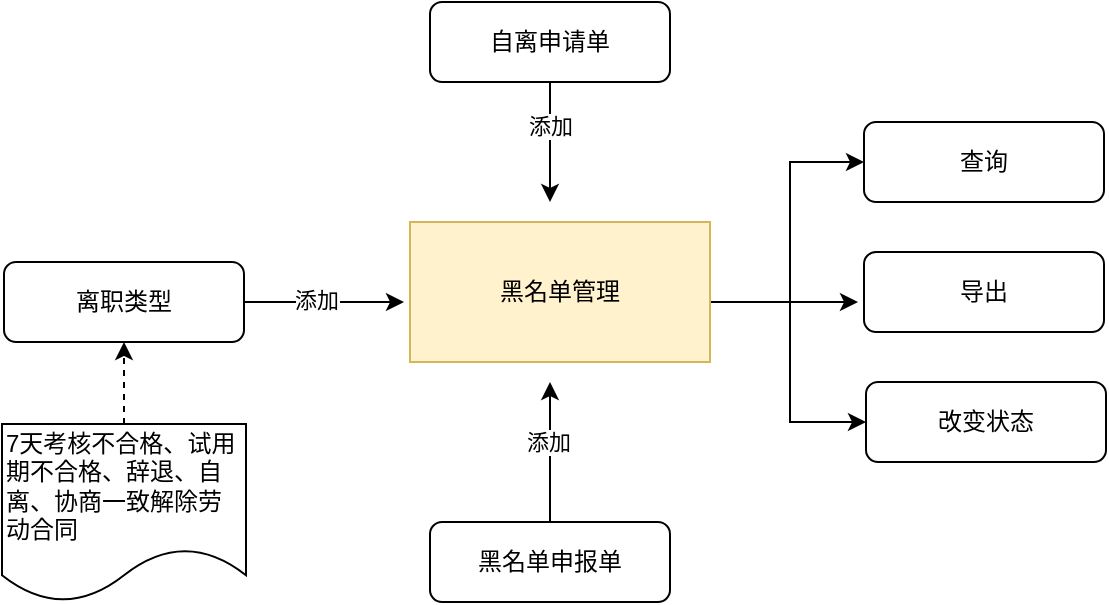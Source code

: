 <mxfile version="22.1.15" type="github">
  <diagram id="C5RBs43oDa-KdzZeNtuy" name="Page-1">
    <mxGraphModel dx="861" dy="504" grid="0" gridSize="10" guides="1" tooltips="1" connect="1" arrows="1" fold="1" page="1" pageScale="1" pageWidth="827" pageHeight="1169" math="0" shadow="0">
      <root>
        <mxCell id="WIyWlLk6GJQsqaUBKTNV-0" />
        <mxCell id="WIyWlLk6GJQsqaUBKTNV-1" parent="WIyWlLk6GJQsqaUBKTNV-0" />
        <mxCell id="JpIcm6Wrq2u5Y_Ei307J-7" style="edgeStyle=orthogonalEdgeStyle;rounded=0;orthogonalLoop=1;jettySize=auto;html=1;exitX=0.5;exitY=1;exitDx=0;exitDy=0;" edge="1" parent="WIyWlLk6GJQsqaUBKTNV-1" source="WIyWlLk6GJQsqaUBKTNV-3">
          <mxGeometry relative="1" as="geometry">
            <mxPoint x="443" y="150" as="targetPoint" />
          </mxGeometry>
        </mxCell>
        <mxCell id="JpIcm6Wrq2u5Y_Ei307J-8" value="添加" style="edgeLabel;html=1;align=center;verticalAlign=middle;resizable=0;points=[];" vertex="1" connectable="0" parent="JpIcm6Wrq2u5Y_Ei307J-7">
          <mxGeometry x="-0.29" relative="1" as="geometry">
            <mxPoint as="offset" />
          </mxGeometry>
        </mxCell>
        <mxCell id="WIyWlLk6GJQsqaUBKTNV-3" value="自离申请单" style="rounded=1;whiteSpace=wrap;html=1;fontSize=12;glass=0;strokeWidth=1;shadow=0;" parent="WIyWlLk6GJQsqaUBKTNV-1" vertex="1">
          <mxGeometry x="383" y="50" width="120" height="40" as="geometry" />
        </mxCell>
        <mxCell id="a5nCYQqvabExwrjgl8ng-15" style="edgeStyle=orthogonalEdgeStyle;rounded=0;orthogonalLoop=1;jettySize=auto;html=1;exitX=1;exitY=0.5;exitDx=0;exitDy=0;entryX=0;entryY=0.5;entryDx=0;entryDy=0;" parent="WIyWlLk6GJQsqaUBKTNV-1" edge="1">
          <mxGeometry relative="1" as="geometry">
            <mxPoint x="523" y="200" as="sourcePoint" />
            <mxPoint x="597" y="200" as="targetPoint" />
          </mxGeometry>
        </mxCell>
        <mxCell id="a5nCYQqvabExwrjgl8ng-16" style="edgeStyle=orthogonalEdgeStyle;rounded=0;orthogonalLoop=1;jettySize=auto;html=1;exitX=1;exitY=0.5;exitDx=0;exitDy=0;entryX=0;entryY=0.5;entryDx=0;entryDy=0;" parent="WIyWlLk6GJQsqaUBKTNV-1" source="a5nCYQqvabExwrjgl8ng-5" target="a5nCYQqvabExwrjgl8ng-9" edge="1">
          <mxGeometry relative="1" as="geometry">
            <Array as="points">
              <mxPoint x="523" y="200" />
              <mxPoint x="563" y="200" />
              <mxPoint x="563" y="130" />
            </Array>
          </mxGeometry>
        </mxCell>
        <mxCell id="a5nCYQqvabExwrjgl8ng-17" style="edgeStyle=orthogonalEdgeStyle;rounded=0;orthogonalLoop=1;jettySize=auto;html=1;exitX=1;exitY=0.5;exitDx=0;exitDy=0;entryX=0;entryY=0.5;entryDx=0;entryDy=0;" parent="WIyWlLk6GJQsqaUBKTNV-1" source="a5nCYQqvabExwrjgl8ng-5" target="a5nCYQqvabExwrjgl8ng-12" edge="1">
          <mxGeometry relative="1" as="geometry">
            <Array as="points">
              <mxPoint x="523" y="200" />
              <mxPoint x="563" y="200" />
              <mxPoint x="563" y="260" />
              <mxPoint x="597" y="260" />
            </Array>
          </mxGeometry>
        </mxCell>
        <mxCell id="a5nCYQqvabExwrjgl8ng-5" value="黑名单管理" style="rounded=0;whiteSpace=wrap;html=1;fillColor=#fff2cc;strokeColor=#d6b656;" parent="WIyWlLk6GJQsqaUBKTNV-1" vertex="1">
          <mxGeometry x="373" y="160" width="150" height="70" as="geometry" />
        </mxCell>
        <mxCell id="a5nCYQqvabExwrjgl8ng-9" value="查询" style="rounded=1;whiteSpace=wrap;html=1;fontSize=12;glass=0;strokeWidth=1;shadow=0;" parent="WIyWlLk6GJQsqaUBKTNV-1" vertex="1">
          <mxGeometry x="600" y="110" width="120" height="40" as="geometry" />
        </mxCell>
        <mxCell id="a5nCYQqvabExwrjgl8ng-10" value="导出" style="rounded=1;whiteSpace=wrap;html=1;fontSize=12;glass=0;strokeWidth=1;shadow=0;" parent="WIyWlLk6GJQsqaUBKTNV-1" vertex="1">
          <mxGeometry x="600" y="175" width="120" height="40" as="geometry" />
        </mxCell>
        <mxCell id="a5nCYQqvabExwrjgl8ng-12" value="改变状态" style="rounded=1;whiteSpace=wrap;html=1;fontSize=12;glass=0;strokeWidth=1;shadow=0;" parent="WIyWlLk6GJQsqaUBKTNV-1" vertex="1">
          <mxGeometry x="601" y="240" width="120" height="40" as="geometry" />
        </mxCell>
        <mxCell id="JpIcm6Wrq2u5Y_Ei307J-1" style="edgeStyle=orthogonalEdgeStyle;rounded=0;orthogonalLoop=1;jettySize=auto;html=1;exitX=1;exitY=0.5;exitDx=0;exitDy=0;" edge="1" parent="WIyWlLk6GJQsqaUBKTNV-1" source="JpIcm6Wrq2u5Y_Ei307J-0">
          <mxGeometry relative="1" as="geometry">
            <mxPoint x="370" y="200" as="targetPoint" />
          </mxGeometry>
        </mxCell>
        <mxCell id="JpIcm6Wrq2u5Y_Ei307J-10" value="添加" style="edgeLabel;html=1;align=center;verticalAlign=middle;resizable=0;points=[];" vertex="1" connectable="0" parent="JpIcm6Wrq2u5Y_Ei307J-1">
          <mxGeometry x="-0.109" y="1" relative="1" as="geometry">
            <mxPoint as="offset" />
          </mxGeometry>
        </mxCell>
        <mxCell id="JpIcm6Wrq2u5Y_Ei307J-0" value="离职类型" style="rounded=1;whiteSpace=wrap;html=1;fontSize=12;glass=0;strokeWidth=1;shadow=0;" vertex="1" parent="WIyWlLk6GJQsqaUBKTNV-1">
          <mxGeometry x="170" y="180" width="120" height="40" as="geometry" />
        </mxCell>
        <mxCell id="JpIcm6Wrq2u5Y_Ei307J-6" style="edgeStyle=orthogonalEdgeStyle;rounded=0;orthogonalLoop=1;jettySize=auto;html=1;exitX=0.5;exitY=0;exitDx=0;exitDy=0;" edge="1" parent="WIyWlLk6GJQsqaUBKTNV-1" source="JpIcm6Wrq2u5Y_Ei307J-2">
          <mxGeometry relative="1" as="geometry">
            <mxPoint x="443" y="240" as="targetPoint" />
          </mxGeometry>
        </mxCell>
        <mxCell id="JpIcm6Wrq2u5Y_Ei307J-9" value="添加" style="edgeLabel;html=1;align=center;verticalAlign=middle;resizable=0;points=[];" vertex="1" connectable="0" parent="JpIcm6Wrq2u5Y_Ei307J-6">
          <mxGeometry x="0.151" y="2" relative="1" as="geometry">
            <mxPoint as="offset" />
          </mxGeometry>
        </mxCell>
        <mxCell id="JpIcm6Wrq2u5Y_Ei307J-2" value="黑名单申报单" style="rounded=1;whiteSpace=wrap;html=1;fontSize=12;glass=0;strokeWidth=1;shadow=0;" vertex="1" parent="WIyWlLk6GJQsqaUBKTNV-1">
          <mxGeometry x="383" y="310" width="120" height="40" as="geometry" />
        </mxCell>
        <mxCell id="JpIcm6Wrq2u5Y_Ei307J-13" style="edgeStyle=orthogonalEdgeStyle;rounded=0;orthogonalLoop=1;jettySize=auto;html=1;exitX=0.5;exitY=0;exitDx=0;exitDy=0;entryX=0.5;entryY=1;entryDx=0;entryDy=0;dashed=1;" edge="1" parent="WIyWlLk6GJQsqaUBKTNV-1" source="JpIcm6Wrq2u5Y_Ei307J-12" target="JpIcm6Wrq2u5Y_Ei307J-0">
          <mxGeometry relative="1" as="geometry" />
        </mxCell>
        <mxCell id="JpIcm6Wrq2u5Y_Ei307J-12" value="&lt;p class=&quot;MsoNormal&quot;&gt;7天考核不合格、&lt;span style=&quot;background-color: initial;&quot;&gt;试用期不合格、辞退、自离、&lt;/span&gt;协商一致解除劳动合同&lt;/p&gt;" style="shape=document;whiteSpace=wrap;html=1;boundedLbl=1;align=left;" vertex="1" parent="WIyWlLk6GJQsqaUBKTNV-1">
          <mxGeometry x="169" y="261" width="122" height="89" as="geometry" />
        </mxCell>
      </root>
    </mxGraphModel>
  </diagram>
</mxfile>
